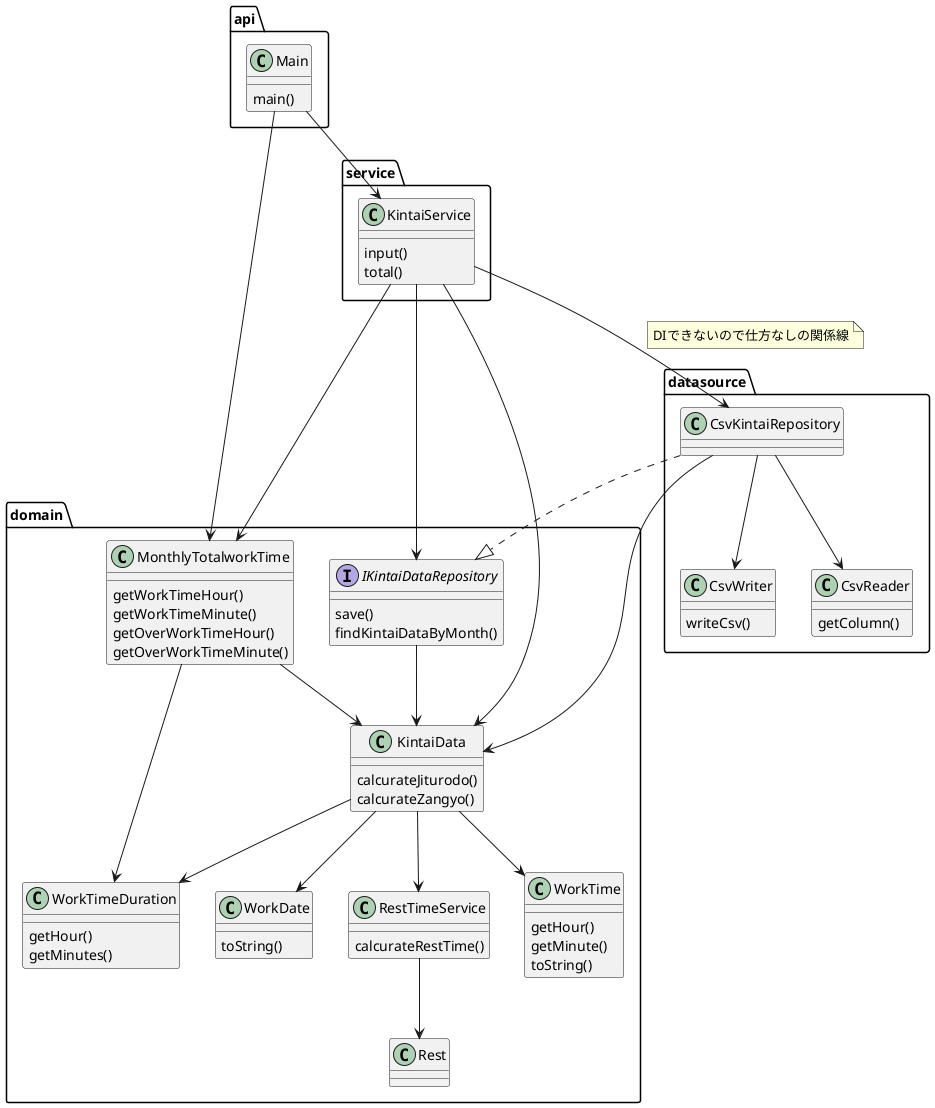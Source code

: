 @startuml
package "api" {
    class Main{
        main()
    }
}

package "service" {
    class KintaiService{
        input()
        total()
    }
}

package "datasource"{

class CsvWriter{
    writeCsv()
}
class CsvReader{
    getColumn()
}
class CsvKintaiRepository{

}
} 
package "domain"{
class KintaiData{
    calcurateJiturodo()
    calcurateZangyo()
}
interface IKintaiDataRepository{
    save()
    findKintaiDataByMonth()
}
class MonthlyTotalworkTime{
    getWorkTimeHour()
    getWorkTimeMinute()
    getOverWorkTimeHour()
    getOverWorkTimeMinute()

}
class WorkTime{
    getHour()
    getMinute()
    toString()
}
class WorkTimeDuration{
    getHour()
    getMinutes()
}
class WorkDate{
    toString()
}
class Rest
class RestTimeService{
    calcurateRestTime()
}
} 


Main-->KintaiService
Main-->MonthlyTotalworkTime
KintaiService-->KintaiData
KintaiService-->IKintaiDataRepository
KintaiService-->MonthlyTotalworkTime
KintaiService-->CsvKintaiRepository
note right on link: DIできないので仕方なしの関係線
KintaiData-->WorkTime
KintaiData-->WorkDate
KintaiData-->WorkTimeDuration
KintaiData-->RestTimeService
RestTimeService-->Rest

IKintaiDataRepository-->KintaiData
MonthlyTotalworkTime-->WorkTimeDuration
MonthlyTotalworkTime-->KintaiData


CsvKintaiRepository..|>IKintaiDataRepository
CsvKintaiRepository-->KintaiData
CsvKintaiRepository-->CsvWriter
CsvKintaiRepository-->CsvReader


@enduml